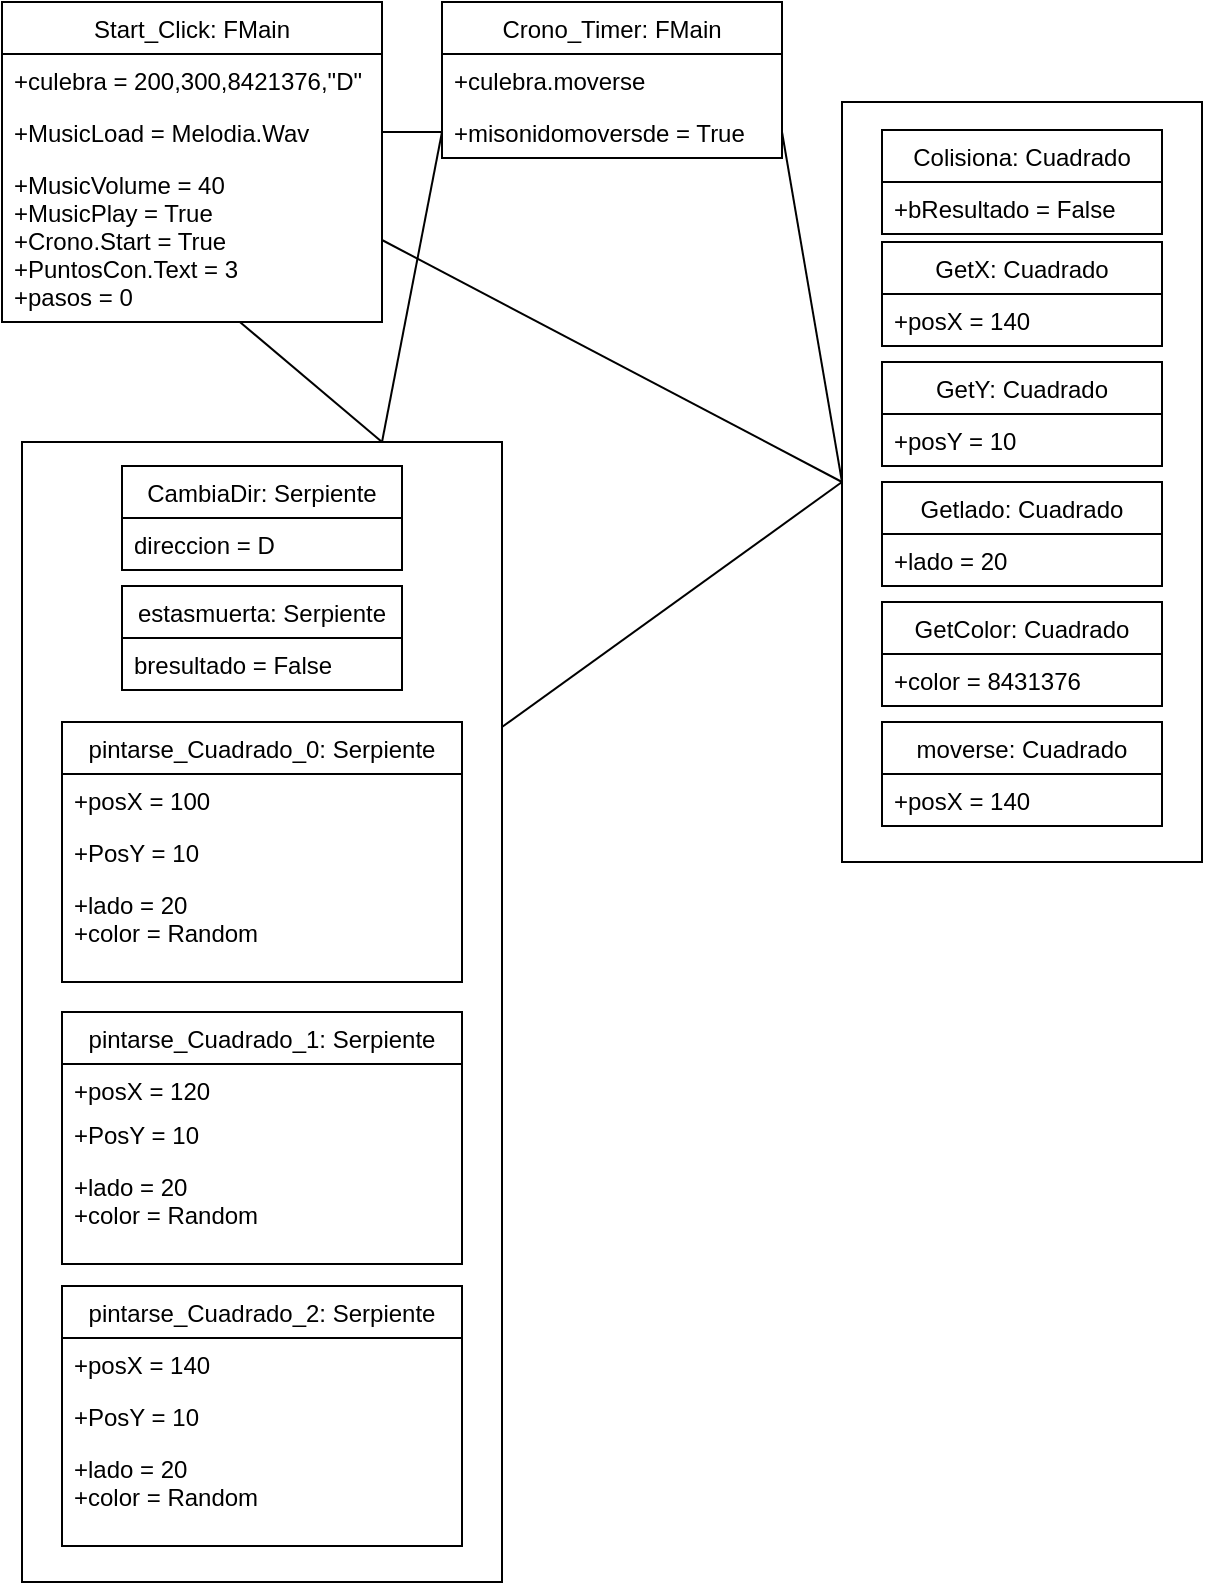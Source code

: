 <mxfile version="20.3.0" type="device"><diagram name="Page-1" id="c4acf3e9-155e-7222-9cf6-157b1a14988f"><mxGraphModel dx="868" dy="553" grid="1" gridSize="10" guides="1" tooltips="1" connect="1" arrows="1" fold="1" page="1" pageScale="1" pageWidth="850" pageHeight="1100" background="none" math="0" shadow="0"><root><mxCell id="0"/><mxCell id="1" parent="0"/><mxCell id="Xbf1JoH4EgNkuymDswCi-7" value="Start_Click: FMain" style="swimlane;fontStyle=0;childLayout=stackLayout;horizontal=1;startSize=26;fillColor=none;horizontalStack=0;resizeParent=1;resizeParentMax=0;resizeLast=0;collapsible=1;marginBottom=0;" vertex="1" parent="1"><mxGeometry x="40" y="30" width="190" height="160" as="geometry"/></mxCell><mxCell id="Xbf1JoH4EgNkuymDswCi-8" value="+culebra = 200,300,8421376,&quot;D&quot;" style="text;strokeColor=none;fillColor=none;align=left;verticalAlign=top;spacingLeft=4;spacingRight=4;overflow=hidden;rotatable=0;points=[[0,0.5],[1,0.5]];portConstraint=eastwest;" vertex="1" parent="Xbf1JoH4EgNkuymDswCi-7"><mxGeometry y="26" width="190" height="26" as="geometry"/></mxCell><mxCell id="Xbf1JoH4EgNkuymDswCi-9" value="+MusicLoad = Melodia.Wav" style="text;strokeColor=none;fillColor=none;align=left;verticalAlign=top;spacingLeft=4;spacingRight=4;overflow=hidden;rotatable=0;points=[[0,0.5],[1,0.5]];portConstraint=eastwest;" vertex="1" parent="Xbf1JoH4EgNkuymDswCi-7"><mxGeometry y="52" width="190" height="26" as="geometry"/></mxCell><mxCell id="Xbf1JoH4EgNkuymDswCi-10" value="+MusicVolume = 40&#10;+MusicPlay = True&#10;+Crono.Start = True&#10;+PuntosCon.Text = 3&#10;+pasos = 0" style="text;strokeColor=none;fillColor=none;align=left;verticalAlign=top;spacingLeft=4;spacingRight=4;overflow=hidden;rotatable=0;points=[[0,0.5],[1,0.5]];portConstraint=eastwest;" vertex="1" parent="Xbf1JoH4EgNkuymDswCi-7"><mxGeometry y="78" width="190" height="82" as="geometry"/></mxCell><mxCell id="Xbf1JoH4EgNkuymDswCi-15" value="Crono_Timer: FMain" style="swimlane;fontStyle=0;childLayout=stackLayout;horizontal=1;startSize=26;fillColor=none;horizontalStack=0;resizeParent=1;resizeParentMax=0;resizeLast=0;collapsible=1;marginBottom=0;" vertex="1" parent="1"><mxGeometry x="260" y="30" width="170" height="78" as="geometry"/></mxCell><mxCell id="Xbf1JoH4EgNkuymDswCi-16" value="+culebra.moverse" style="text;strokeColor=none;fillColor=none;align=left;verticalAlign=top;spacingLeft=4;spacingRight=4;overflow=hidden;rotatable=0;points=[[0,0.5],[1,0.5]];portConstraint=eastwest;" vertex="1" parent="Xbf1JoH4EgNkuymDswCi-15"><mxGeometry y="26" width="170" height="26" as="geometry"/></mxCell><mxCell id="Xbf1JoH4EgNkuymDswCi-17" value="+misonidomoversde = True" style="text;strokeColor=none;fillColor=none;align=left;verticalAlign=top;spacingLeft=4;spacingRight=4;overflow=hidden;rotatable=0;points=[[0,0.5],[1,0.5]];portConstraint=eastwest;" vertex="1" parent="Xbf1JoH4EgNkuymDswCi-15"><mxGeometry y="52" width="170" height="26" as="geometry"/></mxCell><mxCell id="Xbf1JoH4EgNkuymDswCi-19" value="moverse: Cuadrado" style="swimlane;fontStyle=0;childLayout=stackLayout;horizontal=1;startSize=26;fillColor=none;horizontalStack=0;resizeParent=1;resizeParentMax=0;resizeLast=0;collapsible=1;marginBottom=0;" vertex="1" parent="1"><mxGeometry x="480" y="390" width="140" height="52" as="geometry"/></mxCell><mxCell id="Xbf1JoH4EgNkuymDswCi-20" value="+posX = 140" style="text;strokeColor=none;fillColor=none;align=left;verticalAlign=top;spacingLeft=4;spacingRight=4;overflow=hidden;rotatable=0;points=[[0,0.5],[1,0.5]];portConstraint=eastwest;" vertex="1" parent="Xbf1JoH4EgNkuymDswCi-19"><mxGeometry y="26" width="140" height="26" as="geometry"/></mxCell><mxCell id="Xbf1JoH4EgNkuymDswCi-27" value="Colisiona: Cuadrado" style="swimlane;fontStyle=0;childLayout=stackLayout;horizontal=1;startSize=26;fillColor=none;horizontalStack=0;resizeParent=1;resizeParentMax=0;resizeLast=0;collapsible=1;marginBottom=0;" vertex="1" parent="1"><mxGeometry x="480" y="94" width="140" height="52" as="geometry"/></mxCell><mxCell id="Xbf1JoH4EgNkuymDswCi-28" value="+bResultado = False" style="text;strokeColor=none;fillColor=none;align=left;verticalAlign=top;spacingLeft=4;spacingRight=4;overflow=hidden;rotatable=0;points=[[0,0.5],[1,0.5]];portConstraint=eastwest;" vertex="1" parent="Xbf1JoH4EgNkuymDswCi-27"><mxGeometry y="26" width="140" height="26" as="geometry"/></mxCell><mxCell id="Xbf1JoH4EgNkuymDswCi-31" value="GetX: Cuadrado" style="swimlane;fontStyle=0;childLayout=stackLayout;horizontal=1;startSize=26;fillColor=none;horizontalStack=0;resizeParent=1;resizeParentMax=0;resizeLast=0;collapsible=1;marginBottom=0;" vertex="1" parent="1"><mxGeometry x="480" y="150" width="140" height="52" as="geometry"/></mxCell><mxCell id="Xbf1JoH4EgNkuymDswCi-32" value="+posX = 140" style="text;strokeColor=none;fillColor=none;align=left;verticalAlign=top;spacingLeft=4;spacingRight=4;overflow=hidden;rotatable=0;points=[[0,0.5],[1,0.5]];portConstraint=eastwest;" vertex="1" parent="Xbf1JoH4EgNkuymDswCi-31"><mxGeometry y="26" width="140" height="26" as="geometry"/></mxCell><mxCell id="Xbf1JoH4EgNkuymDswCi-35" value="GetY: Cuadrado" style="swimlane;fontStyle=0;childLayout=stackLayout;horizontal=1;startSize=26;fillColor=none;horizontalStack=0;resizeParent=1;resizeParentMax=0;resizeLast=0;collapsible=1;marginBottom=0;" vertex="1" parent="1"><mxGeometry x="480" y="210" width="140" height="52" as="geometry"/></mxCell><mxCell id="Xbf1JoH4EgNkuymDswCi-36" value="+posY = 10" style="text;strokeColor=none;fillColor=none;align=left;verticalAlign=top;spacingLeft=4;spacingRight=4;overflow=hidden;rotatable=0;points=[[0,0.5],[1,0.5]];portConstraint=eastwest;" vertex="1" parent="Xbf1JoH4EgNkuymDswCi-35"><mxGeometry y="26" width="140" height="26" as="geometry"/></mxCell><mxCell id="Xbf1JoH4EgNkuymDswCi-37" value="Getlado: Cuadrado" style="swimlane;fontStyle=0;childLayout=stackLayout;horizontal=1;startSize=26;fillColor=none;horizontalStack=0;resizeParent=1;resizeParentMax=0;resizeLast=0;collapsible=1;marginBottom=0;" vertex="1" parent="1"><mxGeometry x="480" y="270" width="140" height="52" as="geometry"/></mxCell><mxCell id="Xbf1JoH4EgNkuymDswCi-38" value="+lado = 20" style="text;strokeColor=none;fillColor=none;align=left;verticalAlign=top;spacingLeft=4;spacingRight=4;overflow=hidden;rotatable=0;points=[[0,0.5],[1,0.5]];portConstraint=eastwest;" vertex="1" parent="Xbf1JoH4EgNkuymDswCi-37"><mxGeometry y="26" width="140" height="26" as="geometry"/></mxCell><mxCell id="Xbf1JoH4EgNkuymDswCi-39" value="GetColor: Cuadrado" style="swimlane;fontStyle=0;childLayout=stackLayout;horizontal=1;startSize=26;fillColor=none;horizontalStack=0;resizeParent=1;resizeParentMax=0;resizeLast=0;collapsible=1;marginBottom=0;" vertex="1" parent="1"><mxGeometry x="480" y="330" width="140" height="52" as="geometry"/></mxCell><mxCell id="Xbf1JoH4EgNkuymDswCi-40" value="+color = 8431376" style="text;strokeColor=none;fillColor=none;align=left;verticalAlign=top;spacingLeft=4;spacingRight=4;overflow=hidden;rotatable=0;points=[[0,0.5],[1,0.5]];portConstraint=eastwest;" vertex="1" parent="Xbf1JoH4EgNkuymDswCi-39"><mxGeometry y="26" width="140" height="26" as="geometry"/></mxCell><mxCell id="Xbf1JoH4EgNkuymDswCi-42" value="pintarse_Cuadrado_0: Serpiente" style="swimlane;fontStyle=0;childLayout=stackLayout;horizontal=1;startSize=26;fillColor=none;horizontalStack=0;resizeParent=1;resizeParentMax=0;resizeLast=0;collapsible=1;marginBottom=0;" vertex="1" parent="1"><mxGeometry x="70" y="390" width="200" height="130" as="geometry"/></mxCell><mxCell id="Xbf1JoH4EgNkuymDswCi-43" value="+posX = 100" style="text;strokeColor=none;fillColor=none;align=left;verticalAlign=top;spacingLeft=4;spacingRight=4;overflow=hidden;rotatable=0;points=[[0,0.5],[1,0.5]];portConstraint=eastwest;" vertex="1" parent="Xbf1JoH4EgNkuymDswCi-42"><mxGeometry y="26" width="200" height="26" as="geometry"/></mxCell><mxCell id="Xbf1JoH4EgNkuymDswCi-44" value="+PosY = 10" style="text;strokeColor=none;fillColor=none;align=left;verticalAlign=top;spacingLeft=4;spacingRight=4;overflow=hidden;rotatable=0;points=[[0,0.5],[1,0.5]];portConstraint=eastwest;" vertex="1" parent="Xbf1JoH4EgNkuymDswCi-42"><mxGeometry y="52" width="200" height="26" as="geometry"/></mxCell><mxCell id="Xbf1JoH4EgNkuymDswCi-45" value="+lado = 20&#10;+color = Random" style="text;strokeColor=none;fillColor=none;align=left;verticalAlign=top;spacingLeft=4;spacingRight=4;overflow=hidden;rotatable=0;points=[[0,0.5],[1,0.5]];portConstraint=eastwest;" vertex="1" parent="Xbf1JoH4EgNkuymDswCi-42"><mxGeometry y="78" width="200" height="52" as="geometry"/></mxCell><mxCell id="Xbf1JoH4EgNkuymDswCi-46" value="pintarse_Cuadrado_1: Serpiente" style="swimlane;fontStyle=0;childLayout=stackLayout;horizontal=1;startSize=26;fillColor=none;horizontalStack=0;resizeParent=1;resizeParentMax=0;resizeLast=0;collapsible=1;marginBottom=0;" vertex="1" parent="1"><mxGeometry x="70" y="535" width="200" height="126" as="geometry"/></mxCell><mxCell id="Xbf1JoH4EgNkuymDswCi-47" value="+posX = 120" style="text;strokeColor=none;fillColor=none;align=left;verticalAlign=top;spacingLeft=4;spacingRight=4;overflow=hidden;rotatable=0;points=[[0,0.5],[1,0.5]];portConstraint=eastwest;" vertex="1" parent="Xbf1JoH4EgNkuymDswCi-46"><mxGeometry y="26" width="200" height="22" as="geometry"/></mxCell><mxCell id="Xbf1JoH4EgNkuymDswCi-48" value="+PosY = 10" style="text;strokeColor=none;fillColor=none;align=left;verticalAlign=top;spacingLeft=4;spacingRight=4;overflow=hidden;rotatable=0;points=[[0,0.5],[1,0.5]];portConstraint=eastwest;" vertex="1" parent="Xbf1JoH4EgNkuymDswCi-46"><mxGeometry y="48" width="200" height="26" as="geometry"/></mxCell><mxCell id="Xbf1JoH4EgNkuymDswCi-49" value="+lado = 20&#10;+color = Random" style="text;strokeColor=none;fillColor=none;align=left;verticalAlign=top;spacingLeft=4;spacingRight=4;overflow=hidden;rotatable=0;points=[[0,0.5],[1,0.5]];portConstraint=eastwest;" vertex="1" parent="Xbf1JoH4EgNkuymDswCi-46"><mxGeometry y="74" width="200" height="52" as="geometry"/></mxCell><mxCell id="Xbf1JoH4EgNkuymDswCi-50" value="pintarse_Cuadrado_2: Serpiente" style="swimlane;fontStyle=0;childLayout=stackLayout;horizontal=1;startSize=26;fillColor=none;horizontalStack=0;resizeParent=1;resizeParentMax=0;resizeLast=0;collapsible=1;marginBottom=0;" vertex="1" parent="1"><mxGeometry x="70" y="672" width="200" height="130" as="geometry"/></mxCell><mxCell id="Xbf1JoH4EgNkuymDswCi-51" value="+posX = 140" style="text;strokeColor=none;fillColor=none;align=left;verticalAlign=top;spacingLeft=4;spacingRight=4;overflow=hidden;rotatable=0;points=[[0,0.5],[1,0.5]];portConstraint=eastwest;" vertex="1" parent="Xbf1JoH4EgNkuymDswCi-50"><mxGeometry y="26" width="200" height="26" as="geometry"/></mxCell><mxCell id="Xbf1JoH4EgNkuymDswCi-52" value="+PosY = 10" style="text;strokeColor=none;fillColor=none;align=left;verticalAlign=top;spacingLeft=4;spacingRight=4;overflow=hidden;rotatable=0;points=[[0,0.5],[1,0.5]];portConstraint=eastwest;" vertex="1" parent="Xbf1JoH4EgNkuymDswCi-50"><mxGeometry y="52" width="200" height="26" as="geometry"/></mxCell><mxCell id="Xbf1JoH4EgNkuymDswCi-53" value="+lado = 20&#10;+color = Random" style="text;strokeColor=none;fillColor=none;align=left;verticalAlign=top;spacingLeft=4;spacingRight=4;overflow=hidden;rotatable=0;points=[[0,0.5],[1,0.5]];portConstraint=eastwest;" vertex="1" parent="Xbf1JoH4EgNkuymDswCi-50"><mxGeometry y="78" width="200" height="52" as="geometry"/></mxCell><mxCell id="Xbf1JoH4EgNkuymDswCi-54" value="estasmuerta: Serpiente" style="swimlane;fontStyle=0;childLayout=stackLayout;horizontal=1;startSize=26;fillColor=none;horizontalStack=0;resizeParent=1;resizeParentMax=0;resizeLast=0;collapsible=1;marginBottom=0;" vertex="1" parent="1"><mxGeometry x="100" y="322" width="140" height="52" as="geometry"/></mxCell><mxCell id="Xbf1JoH4EgNkuymDswCi-55" value="bresultado = False" style="text;strokeColor=none;fillColor=none;align=left;verticalAlign=top;spacingLeft=4;spacingRight=4;overflow=hidden;rotatable=0;points=[[0,0.5],[1,0.5]];portConstraint=eastwest;" vertex="1" parent="Xbf1JoH4EgNkuymDswCi-54"><mxGeometry y="26" width="140" height="26" as="geometry"/></mxCell><mxCell id="Xbf1JoH4EgNkuymDswCi-58" value="CambiaDir: Serpiente" style="swimlane;fontStyle=0;childLayout=stackLayout;horizontal=1;startSize=26;fillColor=none;horizontalStack=0;resizeParent=1;resizeParentMax=0;resizeLast=0;collapsible=1;marginBottom=0;" vertex="1" parent="1"><mxGeometry x="100" y="262" width="140" height="52" as="geometry"/></mxCell><mxCell id="Xbf1JoH4EgNkuymDswCi-59" value="direccion = D" style="text;strokeColor=none;fillColor=none;align=left;verticalAlign=top;spacingLeft=4;spacingRight=4;overflow=hidden;rotatable=0;points=[[0,0.5],[1,0.5]];portConstraint=eastwest;" vertex="1" parent="Xbf1JoH4EgNkuymDswCi-58"><mxGeometry y="26" width="140" height="26" as="geometry"/></mxCell><mxCell id="Xbf1JoH4EgNkuymDswCi-81" value="" style="endArrow=none;html=1;rounded=0;exitX=1;exitY=0.5;exitDx=0;exitDy=0;entryX=0;entryY=0.5;entryDx=0;entryDy=0;" edge="1" parent="1" source="Xbf1JoH4EgNkuymDswCi-9" target="Xbf1JoH4EgNkuymDswCi-17"><mxGeometry width="50" height="50" relative="1" as="geometry"><mxPoint x="380" y="330" as="sourcePoint"/><mxPoint x="430" y="280" as="targetPoint"/></mxGeometry></mxCell><mxCell id="Xbf1JoH4EgNkuymDswCi-82" value="" style="rounded=0;whiteSpace=wrap;html=1;fillColor=none;" vertex="1" parent="1"><mxGeometry x="460" y="80" width="180" height="380" as="geometry"/></mxCell><mxCell id="Xbf1JoH4EgNkuymDswCi-83" value="" style="rounded=0;whiteSpace=wrap;html=1;fillColor=none;" vertex="1" parent="1"><mxGeometry x="50" y="250" width="240" height="570" as="geometry"/></mxCell><mxCell id="Xbf1JoH4EgNkuymDswCi-84" value="" style="endArrow=none;html=1;rounded=0;entryX=0;entryY=0.5;entryDx=0;entryDy=0;exitX=1;exitY=0.25;exitDx=0;exitDy=0;" edge="1" parent="1" source="Xbf1JoH4EgNkuymDswCi-83" target="Xbf1JoH4EgNkuymDswCi-82"><mxGeometry width="50" height="50" relative="1" as="geometry"><mxPoint x="380" y="330" as="sourcePoint"/><mxPoint x="430" y="280" as="targetPoint"/></mxGeometry></mxCell><mxCell id="Xbf1JoH4EgNkuymDswCi-86" value="" style="endArrow=none;html=1;rounded=0;entryX=0;entryY=0.5;entryDx=0;entryDy=0;exitX=1;exitY=0.5;exitDx=0;exitDy=0;" edge="1" parent="1" source="Xbf1JoH4EgNkuymDswCi-17" target="Xbf1JoH4EgNkuymDswCi-82"><mxGeometry width="50" height="50" relative="1" as="geometry"><mxPoint x="380" y="330" as="sourcePoint"/><mxPoint x="430" y="280" as="targetPoint"/></mxGeometry></mxCell><mxCell id="Xbf1JoH4EgNkuymDswCi-87" value="" style="endArrow=none;html=1;rounded=0;entryX=0;entryY=0.5;entryDx=0;entryDy=0;exitX=1;exitY=0.5;exitDx=0;exitDy=0;" edge="1" parent="1" source="Xbf1JoH4EgNkuymDswCi-10" target="Xbf1JoH4EgNkuymDswCi-82"><mxGeometry width="50" height="50" relative="1" as="geometry"><mxPoint x="380" y="330" as="sourcePoint"/><mxPoint x="430" y="280" as="targetPoint"/></mxGeometry></mxCell><mxCell id="Xbf1JoH4EgNkuymDswCi-89" value="" style="endArrow=none;html=1;rounded=0;exitX=0.75;exitY=0;exitDx=0;exitDy=0;entryX=0;entryY=0.5;entryDx=0;entryDy=0;" edge="1" parent="1" source="Xbf1JoH4EgNkuymDswCi-83" target="Xbf1JoH4EgNkuymDswCi-17"><mxGeometry width="50" height="50" relative="1" as="geometry"><mxPoint x="380" y="330" as="sourcePoint"/><mxPoint x="430" y="280" as="targetPoint"/></mxGeometry></mxCell><mxCell id="Xbf1JoH4EgNkuymDswCi-90" value="" style="endArrow=none;html=1;rounded=0;exitX=0.75;exitY=0;exitDx=0;exitDy=0;entryX=0.626;entryY=1;entryDx=0;entryDy=0;entryPerimeter=0;" edge="1" parent="1" source="Xbf1JoH4EgNkuymDswCi-83" target="Xbf1JoH4EgNkuymDswCi-10"><mxGeometry width="50" height="50" relative="1" as="geometry"><mxPoint x="380" y="330" as="sourcePoint"/><mxPoint x="430" y="280" as="targetPoint"/></mxGeometry></mxCell></root></mxGraphModel></diagram></mxfile>